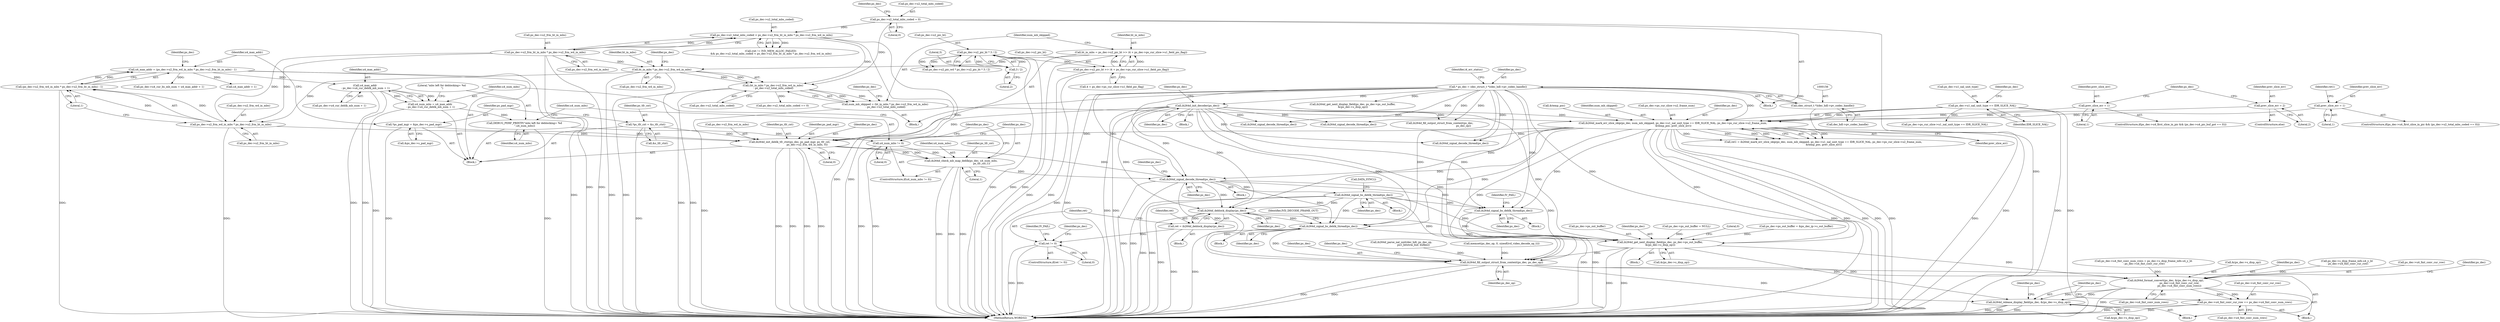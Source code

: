 digraph "0_Android_33ef7de9ddc8ea7eb9cbc440d1cf89957a0c267b@API" {
"1001732" [label="(Call,ih264d_signal_decode_thread(ps_dec))"];
"1001556" [label="(Call,ih264d_mark_err_slice_skip(ps_dec, num_mb_skipped, ps_dec->u1_nal_unit_type == IDR_SLICE_NAL, ps_dec->ps_cur_slice->u2_frame_num,\n &temp_poc, prev_slice_err))"];
"1000896" [label="(Call,ih264d_init_decoder(ps_dec))"];
"1000153" [label="(Call,* ps_dec = (dec_struct_t *)(dec_hdl->pv_codec_handle))"];
"1000155" [label="(Call,(dec_struct_t *)(dec_hdl->pv_codec_handle))"];
"1001513" [label="(Call,num_mb_skipped = (ht_in_mbs * ps_dec->u2_frm_wd_in_mbs)\n - ps_dec->u2_total_mbs_coded)"];
"1001515" [label="(Call,(ht_in_mbs * ps_dec->u2_frm_wd_in_mbs)\n - ps_dec->u2_total_mbs_coded)"];
"1001516" [label="(Call,ht_in_mbs * ps_dec->u2_frm_wd_in_mbs)"];
"1001500" [label="(Call,ht_in_mbs = ps_dec->u2_pic_ht >> (4 + ps_dec->ps_cur_slice->u1_field_pic_flag))"];
"1001502" [label="(Call,ps_dec->u2_pic_ht >> (4 + ps_dec->ps_cur_slice->u1_field_pic_flag))"];
"1001027" [label="(Call,ps_dec->u2_pic_ht * 3 / 2)"];
"1001031" [label="(Call,3 / 2)"];
"1001487" [label="(Call,ps_dec->u2_frm_ht_in_mbs * ps_dec->u2_frm_wd_in_mbs)"];
"1001483" [label="(Call,ps_dec->u2_total_mbs_coded < ps_dec->u2_frm_ht_in_mbs * ps_dec->u2_frm_wd_in_mbs)"];
"1000908" [label="(Call,ps_dec->u2_total_mbs_coded = 0)"];
"1001559" [label="(Call,ps_dec->u1_nal_unit_type == IDR_SLICE_NAL)"];
"1001534" [label="(Call,prev_slice_err = 1)"];
"1001538" [label="(Call,prev_slice_err = 2)"];
"1001551" [label="(Call,prev_slice_err = 1)"];
"1001722" [label="(Call,ih264d_check_mb_map_deblk(ps_dec, u4_num_mbs,\n                                                   ps_tfr_cxt,1))"];
"1001698" [label="(Call,ih264d_init_deblk_tfr_ctxt(ps_dec, ps_pad_mgr, ps_tfr_cxt,\n                                           ps_dec->u2_frm_wd_in_mbs, 0))"];
"1001674" [label="(Call,*ps_pad_mgr = &ps_dec->s_pad_mgr)"];
"1001669" [label="(Call,*ps_tfr_cxt = &s_tfr_ctxt)"];
"1001683" [label="(Call,ps_dec->u2_frm_wd_in_mbs * ps_dec->u2_frm_ht_in_mbs)"];
"1001719" [label="(Call,u4_num_mbs != 0)"];
"1001715" [label="(Call,DEBUG_PERF_PRINTF(\"mbs left for deblocking= %d \n\",u4_num_mbs))"];
"1001706" [label="(Call,u4_num_mbs = u4_max_addr\n - ps_dec->u4_cur_deblk_mb_num + 1)"];
"1001708" [label="(Call,u4_max_addr\n - ps_dec->u4_cur_deblk_mb_num + 1)"];
"1001680" [label="(Call,u4_max_addr = (ps_dec->u2_frm_wd_in_mbs * ps_dec->u2_frm_ht_in_mbs) - 1)"];
"1001682" [label="(Call,(ps_dec->u2_frm_wd_in_mbs * ps_dec->u2_frm_ht_in_mbs) - 1)"];
"1001741" [label="(Call,ih264d_signal_bs_deblk_thread(ps_dec))"];
"1001840" [label="(Call,ih264d_signal_bs_deblk_thread(ps_dec))"];
"1001902" [label="(Call,ih264d_deblock_display(ps_dec))"];
"1001900" [label="(Call,ret = ih264d_deblock_display(ps_dec))"];
"1001905" [label="(Call,ret != 0)"];
"1002024" [label="(Call,ih264d_signal_bs_deblk_thread(ps_dec))"];
"1002038" [label="(Call,ih264d_get_next_display_field(ps_dec, ps_dec->ps_out_buffer,\n &(ps_dec->s_disp_op)))"];
"1002066" [label="(Call,ih264d_fill_output_struct_from_context(ps_dec, ps_dec_op))"];
"1002097" [label="(Call,ih264d_format_convert(ps_dec, &(ps_dec->s_disp_op),\n                                  ps_dec->u4_fmt_conv_cur_row,\n                                  ps_dec->u4_fmt_conv_num_rows))"];
"1002109" [label="(Call,ps_dec->u4_fmt_conv_cur_row += ps_dec->u4_fmt_conv_num_rows)"];
"1002116" [label="(Call,ih264d_release_display_field(ps_dec, &(ps_dec->s_disp_op)))"];
"1001032" [label="(Literal,3)"];
"1001710" [label="(Call,ps_dec->u4_cur_deblk_mb_num + 1)"];
"1001670" [label="(Identifier,ps_tfr_cxt)"];
"1001521" [label="(Call,ps_dec->u2_total_mbs_coded)"];
"1001741" [label="(Call,ih264d_signal_bs_deblk_thread(ps_dec))"];
"1001899" [label="(Block,)"];
"1002037" [label="(Block,)"];
"1001839" [label="(Block,)"];
"1002049" [label="(Literal,0)"];
"1000154" [label="(Identifier,ps_dec)"];
"1000897" [label="(Identifier,ps_dec)"];
"1001684" [label="(Call,ps_dec->u2_frm_wd_in_mbs)"];
"1001729" [label="(Identifier,ps_dec)"];
"1002025" [label="(Identifier,ps_dec)"];
"1001517" [label="(Identifier,ht_in_mbs)"];
"1001503" [label="(Call,ps_dec->u2_pic_ht)"];
"1002099" [label="(Call,&(ps_dec->s_disp_op))"];
"1001683" [label="(Call,ps_dec->u2_frm_wd_in_mbs * ps_dec->u2_frm_ht_in_mbs)"];
"1002098" [label="(Identifier,ps_dec)"];
"1002110" [label="(Call,ps_dec->u4_fmt_conv_cur_row)"];
"1001546" [label="(Call,ps_dec->u2_total_mbs_coded == 0)"];
"1001609" [label="(Call,ih264d_signal_decode_thread(ps_dec))"];
"1001516" [label="(Call,ht_in_mbs * ps_dec->u2_frm_wd_in_mbs)"];
"1001527" [label="(Identifier,ps_dec)"];
"1001930" [label="(Call,ps_dec->ps_cur_slice->u1_nal_unit_type == IDR_SLICE_NAL)"];
"1001690" [label="(Literal,1)"];
"1001691" [label="(Call,ps_dec->u4_cur_bs_mb_num = u4_max_addr + 1)"];
"1001840" [label="(Call,ih264d_signal_bs_deblk_thread(ps_dec))"];
"1001737" [label="(Identifier,ps_dec)"];
"1001536" [label="(Literal,1)"];
"1001028" [label="(Call,ps_dec->u2_pic_ht)"];
"1001406" [label="(Call,ih264d_signal_decode_thread(ps_dec))"];
"1001560" [label="(Call,ps_dec->u1_nal_unit_type)"];
"1001698" [label="(Call,ih264d_init_deblk_tfr_ctxt(ps_dec, ps_pad_mgr, ps_tfr_cxt,\n                                           ps_dec->u2_frm_wd_in_mbs, 0))"];
"1001723" [label="(Identifier,ps_dec)"];
"1001518" [label="(Call,ps_dec->u2_frm_wd_in_mbs)"];
"1001681" [label="(Identifier,u4_max_addr)"];
"1002088" [label="(Call,ps_dec->s_disp_frame_info.u4_y_ht\n - ps_dec->u4_fmt_conv_cur_row)"];
"1001903" [label="(Identifier,ps_dec)"];
"1001715" [label="(Call,DEBUG_PERF_PRINTF(\"mbs left for deblocking= %d \n\",u4_num_mbs))"];
"1000915" [label="(Identifier,ps_dec)"];
"1002116" [label="(Call,ih264d_release_display_field(ps_dec, &(ps_dec->s_disp_op)))"];
"1001671" [label="(Call,&s_tfr_ctxt)"];
"1001722" [label="(Call,ih264d_check_mb_map_deblk(ps_dec, u4_num_mbs,\n                                                   ps_tfr_cxt,1))"];
"1001535" [label="(Identifier,prev_slice_err)"];
"1001701" [label="(Identifier,ps_tfr_cxt)"];
"1001708" [label="(Call,u4_max_addr\n - ps_dec->u4_cur_deblk_mb_num + 1)"];
"1001502" [label="(Call,ps_dec->u2_pic_ht >> (4 + ps_dec->ps_cur_slice->u1_field_pic_flag))"];
"1001027" [label="(Call,ps_dec->u2_pic_ht * 3 / 2)"];
"1001693" [label="(Identifier,ps_dec)"];
"1001901" [label="(Identifier,ret)"];
"1001534" [label="(Call,prev_slice_err = 1)"];
"1001733" [label="(Identifier,ps_dec)"];
"1001718" [label="(ControlStructure,if(u4_num_mbs != 0))"];
"1002126" [label="(Identifier,ps_dec)"];
"1002043" [label="(Call,&(ps_dec->s_disp_op))"];
"1000324" [label="(Call,ps_dec->ps_out_buffer = &ps_dec_ip->s_out_buffer)"];
"1001554" [label="(Call,ret1 = ih264d_mark_err_slice_skip(ps_dec, num_mb_skipped, ps_dec->u1_nal_unit_type == IDR_SLICE_NAL, ps_dec->ps_cur_slice->u2_frame_num,\n &temp_poc, prev_slice_err))"];
"1001906" [label="(Identifier,ret)"];
"1002118" [label="(Call,&(ps_dec->s_disp_op))"];
"1001700" [label="(Identifier,ps_pad_mgr)"];
"1001717" [label="(Identifier,u4_num_mbs)"];
"1001699" [label="(Identifier,ps_dec)"];
"1001725" [label="(Identifier,ps_tfr_cxt)"];
"1001515" [label="(Call,(ht_in_mbs * ps_dec->u2_frm_wd_in_mbs)\n - ps_dec->u2_total_mbs_coded)"];
"1001501" [label="(Identifier,ht_in_mbs)"];
"1002072" [label="(Identifier,ps_dec)"];
"1000896" [label="(Call,ih264d_init_decoder(ps_dec))"];
"1001524" [label="(ControlStructure,if(ps_dec->u4_first_slice_in_pic && (ps_dec->u4_pic_buf_got == 0)))"];
"1001720" [label="(Identifier,u4_num_mbs)"];
"1002040" [label="(Call,ps_dec->ps_out_buffer)"];
"1001479" [label="(Call,(ret != IVD_MEM_ALLOC_FAILED)\n && ps_dec->u2_total_mbs_coded < ps_dec->u2_frm_ht_in_mbs * ps_dec->u2_frm_wd_in_mbs)"];
"1001556" [label="(Call,ih264d_mark_err_slice_skip(ps_dec, num_mb_skipped, ps_dec->u1_nal_unit_type == IDR_SLICE_NAL, ps_dec->ps_cur_slice->u2_frame_num,\n &temp_poc, prev_slice_err))"];
"1000895" [label="(Block,)"];
"1001294" [label="(Call,ih264d_parse_nal_unit(dec_hdl, ps_dec_op,\n                              pu1_bitstrm_buf, buflen))"];
"1001695" [label="(Call,u4_max_addr + 1)"];
"1001707" [label="(Identifier,u4_num_mbs)"];
"1001680" [label="(Call,u4_max_addr = (ps_dec->u2_frm_wd_in_mbs * ps_dec->u2_frm_ht_in_mbs) - 1)"];
"1001843" [label="(Identifier,IV_FAIL)"];
"1001724" [label="(Identifier,u4_num_mbs)"];
"1001559" [label="(Call,ps_dec->u1_nal_unit_type == IDR_SLICE_NAL)"];
"1001540" [label="(Literal,2)"];
"1001552" [label="(Identifier,prev_slice_err)"];
"1000227" [label="(Call,memset(ps_dec_op, 0, sizeof(ivd_video_decode_op_t)))"];
"1001726" [label="(Literal,1)"];
"1001907" [label="(Literal,0)"];
"1001483" [label="(Call,ps_dec->u2_total_mbs_coded < ps_dec->u2_frm_ht_in_mbs * ps_dec->u2_frm_wd_in_mbs)"];
"1001719" [label="(Call,u4_num_mbs != 0)"];
"1001033" [label="(Literal,2)"];
"1002024" [label="(Call,ih264d_signal_bs_deblk_thread(ps_dec))"];
"1001514" [label="(Identifier,num_mb_skipped)"];
"1001910" [label="(Identifier,IV_FAIL)"];
"1001538" [label="(Call,prev_slice_err = 2)"];
"1001676" [label="(Call,&ps_dec->s_pad_mgr)"];
"1000162" [label="(Identifier,i4_err_status)"];
"1001513" [label="(Call,num_mb_skipped = (ht_in_mbs * ps_dec->u2_frm_wd_in_mbs)\n - ps_dec->u2_total_mbs_coded)"];
"1000151" [label="(Block,)"];
"1001914" [label="(Identifier,ps_dec)"];
"1001566" [label="(Identifier,ps_dec)"];
"1001522" [label="(Identifier,ps_dec)"];
"1001563" [label="(Identifier,IDR_SLICE_NAL)"];
"1001740" [label="(Block,)"];
"1001705" [label="(Literal,0)"];
"1001743" [label="(Call,DATA_SYNC())"];
"1001558" [label="(Identifier,num_mb_skipped)"];
"1002113" [label="(Call,ps_dec->u4_fmt_conv_num_rows)"];
"1001189" [label="(Call,ih264d_signal_decode_thread(ps_dec))"];
"1001539" [label="(Identifier,prev_slice_err)"];
"1001841" [label="(Identifier,ps_dec)"];
"1002103" [label="(Call,ps_dec->u4_fmt_conv_cur_row)"];
"1001902" [label="(Call,ih264d_deblock_display(ps_dec))"];
"1001571" [label="(Identifier,prev_slice_err)"];
"1001551" [label="(Call,prev_slice_err = 1)"];
"1001500" [label="(Call,ht_in_mbs = ps_dec->u2_pic_ht >> (4 + ps_dec->ps_cur_slice->u1_field_pic_flag))"];
"1001564" [label="(Call,ps_dec->ps_cur_slice->u2_frame_num)"];
"1001544" [label="(Identifier,ps_dec)"];
"1001732" [label="(Call,ih264d_signal_decode_thread(ps_dec))"];
"1001494" [label="(Block,)"];
"1001491" [label="(Call,ps_dec->u2_frm_wd_in_mbs)"];
"1000157" [label="(Call,dec_hdl->pv_codec_handle)"];
"1002083" [label="(Block,)"];
"1001900" [label="(Call,ret = ih264d_deblock_display(ps_dec))"];
"1001555" [label="(Identifier,ret1)"];
"1001488" [label="(Call,ps_dec->u2_frm_ht_in_mbs)"];
"1002030" [label="(Identifier,IVD_DECODE_FRAME_OUT)"];
"1001709" [label="(Identifier,u4_max_addr)"];
"1001702" [label="(Call,ps_dec->u2_frm_wd_in_mbs)"];
"1002106" [label="(Call,ps_dec->u4_fmt_conv_num_rows)"];
"1000900" [label="(Identifier,ps_dec)"];
"1001484" [label="(Call,ps_dec->u2_total_mbs_coded)"];
"1002039" [label="(Identifier,ps_dec)"];
"1002068" [label="(Identifier,ps_dec_op)"];
"1002023" [label="(Block,)"];
"1002067" [label="(Identifier,ps_dec)"];
"1000155" [label="(Call,(dec_struct_t *)(dec_hdl->pv_codec_handle))"];
"1002186" [label="(MethodReturn,WORD32)"];
"1001687" [label="(Call,ps_dec->u2_frm_ht_in_mbs)"];
"1001506" [label="(Call,4 + ps_dec->ps_cur_slice->u1_field_pic_flag)"];
"1001487" [label="(Call,ps_dec->u2_frm_ht_in_mbs * ps_dec->u2_frm_wd_in_mbs)"];
"1001636" [label="(Block,)"];
"1001553" [label="(Literal,1)"];
"1000908" [label="(Call,ps_dec->u2_total_mbs_coded = 0)"];
"1001031" [label="(Call,3 / 2)"];
"1001675" [label="(Identifier,ps_pad_mgr)"];
"1000153" [label="(Call,* ps_dec = (dec_struct_t *)(dec_hdl->pv_codec_handle))"];
"1002097" [label="(Call,ih264d_format_convert(ps_dec, &(ps_dec->s_disp_op),\n                                  ps_dec->u4_fmt_conv_cur_row,\n                                  ps_dec->u4_fmt_conv_num_rows))"];
"1002117" [label="(Identifier,ps_dec)"];
"1002026" [label="(Block,)"];
"1001537" [label="(ControlStructure,else)"];
"1001557" [label="(Identifier,ps_dec)"];
"1002111" [label="(Identifier,ps_dec)"];
"1000909" [label="(Call,ps_dec->u2_total_mbs_coded)"];
"1002109" [label="(Call,ps_dec->u4_fmt_conv_cur_row += ps_dec->u4_fmt_conv_num_rows)"];
"1001569" [label="(Call,&temp_poc)"];
"1001674" [label="(Call,*ps_pad_mgr = &ps_dec->s_pad_mgr)"];
"1001706" [label="(Call,u4_num_mbs = u4_max_addr\n - ps_dec->u4_cur_deblk_mb_num + 1)"];
"1001742" [label="(Identifier,ps_dec)"];
"1001541" [label="(ControlStructure,if(ps_dec->u4_first_slice_in_pic && (ps_dec->u2_total_mbs_coded == 0)))"];
"1001253" [label="(Call,ih264d_fill_output_struct_from_context(ps_dec,\n                                                           ps_dec_op))"];
"1001905" [label="(Call,ret != 0)"];
"1001023" [label="(Call,ps_dec->u2_pic_wd * ps_dec->u2_pic_ht * 3 / 2)"];
"1001682" [label="(Call,(ps_dec->u2_frm_wd_in_mbs * ps_dec->u2_frm_ht_in_mbs) - 1)"];
"1001721" [label="(Literal,0)"];
"1002066" [label="(Call,ih264d_fill_output_struct_from_context(ps_dec, ps_dec_op))"];
"1002038" [label="(Call,ih264d_get_next_display_field(ps_dec, ps_dec->ps_out_buffer,\n &(ps_dec->s_disp_op)))"];
"1001669" [label="(Call,*ps_tfr_cxt = &s_tfr_ctxt)"];
"1001664" [label="(Block,)"];
"1001904" [label="(ControlStructure,if(ret != 0))"];
"1000912" [label="(Literal,0)"];
"1000713" [label="(Call,ih264d_get_next_display_field(ps_dec, ps_dec->ps_out_buffer,\n &(ps_dec->s_disp_op)))"];
"1002084" [label="(Call,ps_dec->u4_fmt_conv_num_rows = ps_dec->s_disp_frame_info.u4_y_ht\n - ps_dec->u4_fmt_conv_cur_row)"];
"1000311" [label="(Call,ps_dec->ps_out_buffer = NULL)"];
"1001716" [label="(Literal,\"mbs left for deblocking= %d \n\")"];
"1001732" -> "1001636"  [label="AST: "];
"1001732" -> "1001733"  [label="CFG: "];
"1001733" -> "1001732"  [label="AST: "];
"1001737" -> "1001732"  [label="CFG: "];
"1001732" -> "1002186"  [label="DDG: "];
"1001732" -> "1002186"  [label="DDG: "];
"1001556" -> "1001732"  [label="DDG: "];
"1000153" -> "1001732"  [label="DDG: "];
"1001722" -> "1001732"  [label="DDG: "];
"1001698" -> "1001732"  [label="DDG: "];
"1000896" -> "1001732"  [label="DDG: "];
"1001732" -> "1001741"  [label="DDG: "];
"1001732" -> "1001840"  [label="DDG: "];
"1001732" -> "1001902"  [label="DDG: "];
"1001732" -> "1002024"  [label="DDG: "];
"1001732" -> "1002038"  [label="DDG: "];
"1001732" -> "1002066"  [label="DDG: "];
"1001556" -> "1001554"  [label="AST: "];
"1001556" -> "1001571"  [label="CFG: "];
"1001557" -> "1001556"  [label="AST: "];
"1001558" -> "1001556"  [label="AST: "];
"1001559" -> "1001556"  [label="AST: "];
"1001564" -> "1001556"  [label="AST: "];
"1001569" -> "1001556"  [label="AST: "];
"1001571" -> "1001556"  [label="AST: "];
"1001554" -> "1001556"  [label="CFG: "];
"1001556" -> "1002186"  [label="DDG: "];
"1001556" -> "1002186"  [label="DDG: "];
"1001556" -> "1002186"  [label="DDG: "];
"1001556" -> "1002186"  [label="DDG: "];
"1001556" -> "1002186"  [label="DDG: "];
"1001556" -> "1002186"  [label="DDG: "];
"1001556" -> "1001554"  [label="DDG: "];
"1001556" -> "1001554"  [label="DDG: "];
"1001556" -> "1001554"  [label="DDG: "];
"1001556" -> "1001554"  [label="DDG: "];
"1001556" -> "1001554"  [label="DDG: "];
"1001556" -> "1001554"  [label="DDG: "];
"1000896" -> "1001556"  [label="DDG: "];
"1000153" -> "1001556"  [label="DDG: "];
"1001513" -> "1001556"  [label="DDG: "];
"1001559" -> "1001556"  [label="DDG: "];
"1001559" -> "1001556"  [label="DDG: "];
"1001534" -> "1001556"  [label="DDG: "];
"1001538" -> "1001556"  [label="DDG: "];
"1001551" -> "1001556"  [label="DDG: "];
"1001556" -> "1001609"  [label="DDG: "];
"1001556" -> "1001698"  [label="DDG: "];
"1001556" -> "1001840"  [label="DDG: "];
"1001556" -> "1001902"  [label="DDG: "];
"1001556" -> "1002024"  [label="DDG: "];
"1001556" -> "1002038"  [label="DDG: "];
"1001556" -> "1002066"  [label="DDG: "];
"1000896" -> "1000895"  [label="AST: "];
"1000896" -> "1000897"  [label="CFG: "];
"1000897" -> "1000896"  [label="AST: "];
"1000900" -> "1000896"  [label="CFG: "];
"1000896" -> "1002186"  [label="DDG: "];
"1000896" -> "1002186"  [label="DDG: "];
"1000153" -> "1000896"  [label="DDG: "];
"1000896" -> "1001189"  [label="DDG: "];
"1000896" -> "1001253"  [label="DDG: "];
"1000896" -> "1001406"  [label="DDG: "];
"1000896" -> "1001609"  [label="DDG: "];
"1000896" -> "1001698"  [label="DDG: "];
"1000896" -> "1001840"  [label="DDG: "];
"1000896" -> "1001902"  [label="DDG: "];
"1000896" -> "1002024"  [label="DDG: "];
"1000896" -> "1002038"  [label="DDG: "];
"1000896" -> "1002066"  [label="DDG: "];
"1000153" -> "1000151"  [label="AST: "];
"1000153" -> "1000155"  [label="CFG: "];
"1000154" -> "1000153"  [label="AST: "];
"1000155" -> "1000153"  [label="AST: "];
"1000162" -> "1000153"  [label="CFG: "];
"1000153" -> "1002186"  [label="DDG: "];
"1000153" -> "1002186"  [label="DDG: "];
"1000155" -> "1000153"  [label="DDG: "];
"1000153" -> "1000713"  [label="DDG: "];
"1000153" -> "1001189"  [label="DDG: "];
"1000153" -> "1001253"  [label="DDG: "];
"1000153" -> "1001406"  [label="DDG: "];
"1000153" -> "1001609"  [label="DDG: "];
"1000153" -> "1001698"  [label="DDG: "];
"1000153" -> "1001840"  [label="DDG: "];
"1000153" -> "1001902"  [label="DDG: "];
"1000153" -> "1002024"  [label="DDG: "];
"1000153" -> "1002038"  [label="DDG: "];
"1000153" -> "1002066"  [label="DDG: "];
"1000155" -> "1000157"  [label="CFG: "];
"1000156" -> "1000155"  [label="AST: "];
"1000157" -> "1000155"  [label="AST: "];
"1000155" -> "1002186"  [label="DDG: "];
"1001513" -> "1001494"  [label="AST: "];
"1001513" -> "1001515"  [label="CFG: "];
"1001514" -> "1001513"  [label="AST: "];
"1001515" -> "1001513"  [label="AST: "];
"1001527" -> "1001513"  [label="CFG: "];
"1001513" -> "1002186"  [label="DDG: "];
"1001515" -> "1001513"  [label="DDG: "];
"1001515" -> "1001513"  [label="DDG: "];
"1001515" -> "1001521"  [label="CFG: "];
"1001516" -> "1001515"  [label="AST: "];
"1001521" -> "1001515"  [label="AST: "];
"1001515" -> "1002186"  [label="DDG: "];
"1001515" -> "1002186"  [label="DDG: "];
"1001516" -> "1001515"  [label="DDG: "];
"1001516" -> "1001515"  [label="DDG: "];
"1001483" -> "1001515"  [label="DDG: "];
"1000908" -> "1001515"  [label="DDG: "];
"1001515" -> "1001546"  [label="DDG: "];
"1001516" -> "1001518"  [label="CFG: "];
"1001517" -> "1001516"  [label="AST: "];
"1001518" -> "1001516"  [label="AST: "];
"1001522" -> "1001516"  [label="CFG: "];
"1001516" -> "1002186"  [label="DDG: "];
"1001516" -> "1002186"  [label="DDG: "];
"1001500" -> "1001516"  [label="DDG: "];
"1001487" -> "1001516"  [label="DDG: "];
"1001516" -> "1001683"  [label="DDG: "];
"1001500" -> "1001494"  [label="AST: "];
"1001500" -> "1001502"  [label="CFG: "];
"1001501" -> "1001500"  [label="AST: "];
"1001502" -> "1001500"  [label="AST: "];
"1001514" -> "1001500"  [label="CFG: "];
"1001500" -> "1002186"  [label="DDG: "];
"1001502" -> "1001500"  [label="DDG: "];
"1001502" -> "1001500"  [label="DDG: "];
"1001502" -> "1001506"  [label="CFG: "];
"1001503" -> "1001502"  [label="AST: "];
"1001506" -> "1001502"  [label="AST: "];
"1001502" -> "1002186"  [label="DDG: "];
"1001502" -> "1002186"  [label="DDG: "];
"1001027" -> "1001502"  [label="DDG: "];
"1001027" -> "1001023"  [label="AST: "];
"1001027" -> "1001031"  [label="CFG: "];
"1001028" -> "1001027"  [label="AST: "];
"1001031" -> "1001027"  [label="AST: "];
"1001023" -> "1001027"  [label="CFG: "];
"1001027" -> "1002186"  [label="DDG: "];
"1001027" -> "1002186"  [label="DDG: "];
"1001027" -> "1001023"  [label="DDG: "];
"1001027" -> "1001023"  [label="DDG: "];
"1001031" -> "1001027"  [label="DDG: "];
"1001031" -> "1001027"  [label="DDG: "];
"1001031" -> "1001033"  [label="CFG: "];
"1001032" -> "1001031"  [label="AST: "];
"1001033" -> "1001031"  [label="AST: "];
"1001487" -> "1001483"  [label="AST: "];
"1001487" -> "1001491"  [label="CFG: "];
"1001488" -> "1001487"  [label="AST: "];
"1001491" -> "1001487"  [label="AST: "];
"1001483" -> "1001487"  [label="CFG: "];
"1001487" -> "1002186"  [label="DDG: "];
"1001487" -> "1002186"  [label="DDG: "];
"1001487" -> "1001483"  [label="DDG: "];
"1001487" -> "1001483"  [label="DDG: "];
"1001487" -> "1001683"  [label="DDG: "];
"1001487" -> "1001683"  [label="DDG: "];
"1001483" -> "1001479"  [label="AST: "];
"1001484" -> "1001483"  [label="AST: "];
"1001479" -> "1001483"  [label="CFG: "];
"1001483" -> "1002186"  [label="DDG: "];
"1001483" -> "1002186"  [label="DDG: "];
"1001483" -> "1001479"  [label="DDG: "];
"1001483" -> "1001479"  [label="DDG: "];
"1000908" -> "1001483"  [label="DDG: "];
"1000908" -> "1000151"  [label="AST: "];
"1000908" -> "1000912"  [label="CFG: "];
"1000909" -> "1000908"  [label="AST: "];
"1000912" -> "1000908"  [label="AST: "];
"1000915" -> "1000908"  [label="CFG: "];
"1000908" -> "1002186"  [label="DDG: "];
"1001559" -> "1001563"  [label="CFG: "];
"1001560" -> "1001559"  [label="AST: "];
"1001563" -> "1001559"  [label="AST: "];
"1001566" -> "1001559"  [label="CFG: "];
"1001559" -> "1002186"  [label="DDG: "];
"1001559" -> "1002186"  [label="DDG: "];
"1001559" -> "1001930"  [label="DDG: "];
"1001534" -> "1001524"  [label="AST: "];
"1001534" -> "1001536"  [label="CFG: "];
"1001535" -> "1001534"  [label="AST: "];
"1001536" -> "1001534"  [label="AST: "];
"1001544" -> "1001534"  [label="CFG: "];
"1001538" -> "1001537"  [label="AST: "];
"1001538" -> "1001540"  [label="CFG: "];
"1001539" -> "1001538"  [label="AST: "];
"1001540" -> "1001538"  [label="AST: "];
"1001544" -> "1001538"  [label="CFG: "];
"1001551" -> "1001541"  [label="AST: "];
"1001551" -> "1001553"  [label="CFG: "];
"1001552" -> "1001551"  [label="AST: "];
"1001553" -> "1001551"  [label="AST: "];
"1001555" -> "1001551"  [label="CFG: "];
"1001722" -> "1001718"  [label="AST: "];
"1001722" -> "1001726"  [label="CFG: "];
"1001723" -> "1001722"  [label="AST: "];
"1001724" -> "1001722"  [label="AST: "];
"1001725" -> "1001722"  [label="AST: "];
"1001726" -> "1001722"  [label="AST: "];
"1001729" -> "1001722"  [label="CFG: "];
"1001722" -> "1002186"  [label="DDG: "];
"1001722" -> "1002186"  [label="DDG: "];
"1001722" -> "1002186"  [label="DDG: "];
"1001698" -> "1001722"  [label="DDG: "];
"1001698" -> "1001722"  [label="DDG: "];
"1001719" -> "1001722"  [label="DDG: "];
"1001698" -> "1001664"  [label="AST: "];
"1001698" -> "1001705"  [label="CFG: "];
"1001699" -> "1001698"  [label="AST: "];
"1001700" -> "1001698"  [label="AST: "];
"1001701" -> "1001698"  [label="AST: "];
"1001702" -> "1001698"  [label="AST: "];
"1001705" -> "1001698"  [label="AST: "];
"1001707" -> "1001698"  [label="CFG: "];
"1001698" -> "1002186"  [label="DDG: "];
"1001698" -> "1002186"  [label="DDG: "];
"1001698" -> "1002186"  [label="DDG: "];
"1001698" -> "1002186"  [label="DDG: "];
"1001674" -> "1001698"  [label="DDG: "];
"1001669" -> "1001698"  [label="DDG: "];
"1001683" -> "1001698"  [label="DDG: "];
"1001674" -> "1001664"  [label="AST: "];
"1001674" -> "1001676"  [label="CFG: "];
"1001675" -> "1001674"  [label="AST: "];
"1001676" -> "1001674"  [label="AST: "];
"1001681" -> "1001674"  [label="CFG: "];
"1001674" -> "1002186"  [label="DDG: "];
"1001669" -> "1001664"  [label="AST: "];
"1001669" -> "1001671"  [label="CFG: "];
"1001670" -> "1001669"  [label="AST: "];
"1001671" -> "1001669"  [label="AST: "];
"1001675" -> "1001669"  [label="CFG: "];
"1001669" -> "1002186"  [label="DDG: "];
"1001683" -> "1001682"  [label="AST: "];
"1001683" -> "1001687"  [label="CFG: "];
"1001684" -> "1001683"  [label="AST: "];
"1001687" -> "1001683"  [label="AST: "];
"1001690" -> "1001683"  [label="CFG: "];
"1001683" -> "1002186"  [label="DDG: "];
"1001683" -> "1001682"  [label="DDG: "];
"1001683" -> "1001682"  [label="DDG: "];
"1001719" -> "1001718"  [label="AST: "];
"1001719" -> "1001721"  [label="CFG: "];
"1001720" -> "1001719"  [label="AST: "];
"1001721" -> "1001719"  [label="AST: "];
"1001723" -> "1001719"  [label="CFG: "];
"1001729" -> "1001719"  [label="CFG: "];
"1001719" -> "1002186"  [label="DDG: "];
"1001719" -> "1002186"  [label="DDG: "];
"1001715" -> "1001719"  [label="DDG: "];
"1001715" -> "1001664"  [label="AST: "];
"1001715" -> "1001717"  [label="CFG: "];
"1001716" -> "1001715"  [label="AST: "];
"1001717" -> "1001715"  [label="AST: "];
"1001720" -> "1001715"  [label="CFG: "];
"1001715" -> "1002186"  [label="DDG: "];
"1001706" -> "1001715"  [label="DDG: "];
"1001706" -> "1001664"  [label="AST: "];
"1001706" -> "1001708"  [label="CFG: "];
"1001707" -> "1001706"  [label="AST: "];
"1001708" -> "1001706"  [label="AST: "];
"1001716" -> "1001706"  [label="CFG: "];
"1001706" -> "1002186"  [label="DDG: "];
"1001708" -> "1001706"  [label="DDG: "];
"1001708" -> "1001706"  [label="DDG: "];
"1001708" -> "1001710"  [label="CFG: "];
"1001709" -> "1001708"  [label="AST: "];
"1001710" -> "1001708"  [label="AST: "];
"1001708" -> "1002186"  [label="DDG: "];
"1001708" -> "1002186"  [label="DDG: "];
"1001680" -> "1001708"  [label="DDG: "];
"1001680" -> "1001664"  [label="AST: "];
"1001680" -> "1001682"  [label="CFG: "];
"1001681" -> "1001680"  [label="AST: "];
"1001682" -> "1001680"  [label="AST: "];
"1001693" -> "1001680"  [label="CFG: "];
"1001680" -> "1002186"  [label="DDG: "];
"1001682" -> "1001680"  [label="DDG: "];
"1001682" -> "1001680"  [label="DDG: "];
"1001680" -> "1001691"  [label="DDG: "];
"1001680" -> "1001695"  [label="DDG: "];
"1001682" -> "1001690"  [label="CFG: "];
"1001690" -> "1001682"  [label="AST: "];
"1001682" -> "1002186"  [label="DDG: "];
"1001741" -> "1001740"  [label="AST: "];
"1001741" -> "1001742"  [label="CFG: "];
"1001742" -> "1001741"  [label="AST: "];
"1001743" -> "1001741"  [label="CFG: "];
"1001741" -> "1002186"  [label="DDG: "];
"1001741" -> "1002186"  [label="DDG: "];
"1001741" -> "1001840"  [label="DDG: "];
"1001741" -> "1001902"  [label="DDG: "];
"1001741" -> "1002024"  [label="DDG: "];
"1001741" -> "1002038"  [label="DDG: "];
"1001741" -> "1002066"  [label="DDG: "];
"1001840" -> "1001839"  [label="AST: "];
"1001840" -> "1001841"  [label="CFG: "];
"1001841" -> "1001840"  [label="AST: "];
"1001843" -> "1001840"  [label="CFG: "];
"1001840" -> "1002186"  [label="DDG: "];
"1001840" -> "1002186"  [label="DDG: "];
"1001902" -> "1001900"  [label="AST: "];
"1001902" -> "1001903"  [label="CFG: "];
"1001903" -> "1001902"  [label="AST: "];
"1001900" -> "1001902"  [label="CFG: "];
"1001902" -> "1002186"  [label="DDG: "];
"1001902" -> "1001900"  [label="DDG: "];
"1001902" -> "1002024"  [label="DDG: "];
"1001902" -> "1002038"  [label="DDG: "];
"1001902" -> "1002066"  [label="DDG: "];
"1001900" -> "1001899"  [label="AST: "];
"1001901" -> "1001900"  [label="AST: "];
"1001906" -> "1001900"  [label="CFG: "];
"1001900" -> "1002186"  [label="DDG: "];
"1001900" -> "1001905"  [label="DDG: "];
"1001905" -> "1001904"  [label="AST: "];
"1001905" -> "1001907"  [label="CFG: "];
"1001906" -> "1001905"  [label="AST: "];
"1001907" -> "1001905"  [label="AST: "];
"1001910" -> "1001905"  [label="CFG: "];
"1001914" -> "1001905"  [label="CFG: "];
"1001905" -> "1002186"  [label="DDG: "];
"1001905" -> "1002186"  [label="DDG: "];
"1002024" -> "1002023"  [label="AST: "];
"1002024" -> "1002025"  [label="CFG: "];
"1002025" -> "1002024"  [label="AST: "];
"1002030" -> "1002024"  [label="CFG: "];
"1002024" -> "1002186"  [label="DDG: "];
"1002024" -> "1002038"  [label="DDG: "];
"1002024" -> "1002066"  [label="DDG: "];
"1002038" -> "1002037"  [label="AST: "];
"1002038" -> "1002043"  [label="CFG: "];
"1002039" -> "1002038"  [label="AST: "];
"1002040" -> "1002038"  [label="AST: "];
"1002043" -> "1002038"  [label="AST: "];
"1002049" -> "1002038"  [label="CFG: "];
"1002038" -> "1002186"  [label="DDG: "];
"1002038" -> "1002186"  [label="DDG: "];
"1000311" -> "1002038"  [label="DDG: "];
"1000324" -> "1002038"  [label="DDG: "];
"1002038" -> "1002066"  [label="DDG: "];
"1002038" -> "1002097"  [label="DDG: "];
"1002038" -> "1002116"  [label="DDG: "];
"1002066" -> "1002026"  [label="AST: "];
"1002066" -> "1002068"  [label="CFG: "];
"1002067" -> "1002066"  [label="AST: "];
"1002068" -> "1002066"  [label="AST: "];
"1002072" -> "1002066"  [label="CFG: "];
"1002066" -> "1002186"  [label="DDG: "];
"1002066" -> "1002186"  [label="DDG: "];
"1001294" -> "1002066"  [label="DDG: "];
"1000227" -> "1002066"  [label="DDG: "];
"1002066" -> "1002097"  [label="DDG: "];
"1002066" -> "1002116"  [label="DDG: "];
"1002097" -> "1002083"  [label="AST: "];
"1002097" -> "1002106"  [label="CFG: "];
"1002098" -> "1002097"  [label="AST: "];
"1002099" -> "1002097"  [label="AST: "];
"1002103" -> "1002097"  [label="AST: "];
"1002106" -> "1002097"  [label="AST: "];
"1002111" -> "1002097"  [label="CFG: "];
"1002097" -> "1002186"  [label="DDG: "];
"1002088" -> "1002097"  [label="DDG: "];
"1002084" -> "1002097"  [label="DDG: "];
"1002097" -> "1002109"  [label="DDG: "];
"1002097" -> "1002109"  [label="DDG: "];
"1002097" -> "1002116"  [label="DDG: "];
"1002097" -> "1002116"  [label="DDG: "];
"1002109" -> "1002083"  [label="AST: "];
"1002109" -> "1002113"  [label="CFG: "];
"1002110" -> "1002109"  [label="AST: "];
"1002113" -> "1002109"  [label="AST: "];
"1002117" -> "1002109"  [label="CFG: "];
"1002109" -> "1002186"  [label="DDG: "];
"1002109" -> "1002186"  [label="DDG: "];
"1002116" -> "1002026"  [label="AST: "];
"1002116" -> "1002118"  [label="CFG: "];
"1002117" -> "1002116"  [label="AST: "];
"1002118" -> "1002116"  [label="AST: "];
"1002126" -> "1002116"  [label="CFG: "];
"1002116" -> "1002186"  [label="DDG: "];
"1002116" -> "1002186"  [label="DDG: "];
"1002116" -> "1002186"  [label="DDG: "];
}
